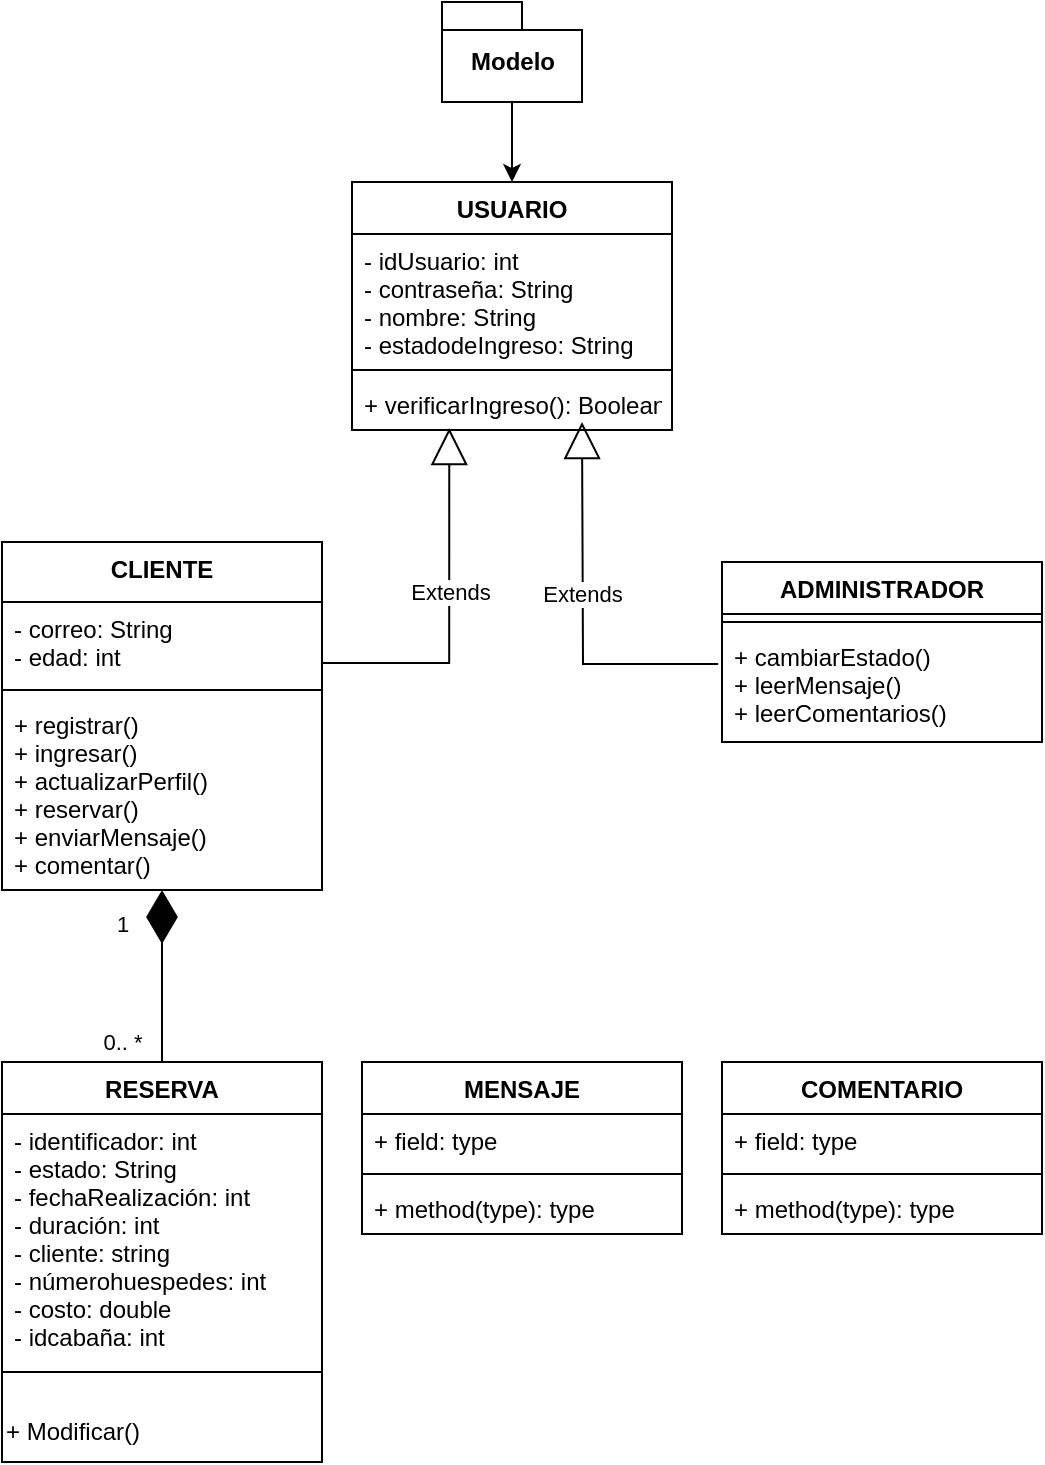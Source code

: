 <mxfile version="20.3.3" type="github">
  <diagram name="Page-1" id="c4acf3e9-155e-7222-9cf6-157b1a14988f">
    <mxGraphModel dx="1138" dy="669" grid="1" gridSize="10" guides="1" tooltips="1" connect="1" arrows="1" fold="1" page="1" pageScale="1" pageWidth="850" pageHeight="1100" background="none" math="0" shadow="0">
      <root>
        <mxCell id="0" />
        <mxCell id="1" parent="0" />
        <mxCell id="A3D3szaBf5EksVJKjazq-70" style="edgeStyle=orthogonalEdgeStyle;rounded=0;orthogonalLoop=1;jettySize=auto;html=1;entryX=0.5;entryY=0;entryDx=0;entryDy=0;" edge="1" parent="1" source="A3D3szaBf5EksVJKjazq-35" target="A3D3szaBf5EksVJKjazq-37">
          <mxGeometry relative="1" as="geometry" />
        </mxCell>
        <mxCell id="A3D3szaBf5EksVJKjazq-35" value="Modelo" style="shape=folder;fontStyle=1;spacingTop=10;tabWidth=40;tabHeight=14;tabPosition=left;html=1;" vertex="1" parent="1">
          <mxGeometry x="360" y="40" width="70" height="50" as="geometry" />
        </mxCell>
        <mxCell id="A3D3szaBf5EksVJKjazq-37" value="USUARIO" style="swimlane;fontStyle=1;align=center;verticalAlign=top;childLayout=stackLayout;horizontal=1;startSize=26;horizontalStack=0;resizeParent=1;resizeParentMax=0;resizeLast=0;collapsible=1;marginBottom=0;" vertex="1" parent="1">
          <mxGeometry x="315" y="130" width="160" height="124" as="geometry" />
        </mxCell>
        <mxCell id="A3D3szaBf5EksVJKjazq-38" value="- idUsuario: int&#xa;- contraseña: String&#xa;- nombre: String&#xa;- estadodeIngreso: String" style="text;strokeColor=none;fillColor=none;align=left;verticalAlign=top;spacingLeft=4;spacingRight=4;overflow=hidden;rotatable=0;points=[[0,0.5],[1,0.5]];portConstraint=eastwest;" vertex="1" parent="A3D3szaBf5EksVJKjazq-37">
          <mxGeometry y="26" width="160" height="64" as="geometry" />
        </mxCell>
        <mxCell id="A3D3szaBf5EksVJKjazq-39" value="" style="line;strokeWidth=1;fillColor=none;align=left;verticalAlign=middle;spacingTop=-1;spacingLeft=3;spacingRight=3;rotatable=0;labelPosition=right;points=[];portConstraint=eastwest;strokeColor=inherit;" vertex="1" parent="A3D3szaBf5EksVJKjazq-37">
          <mxGeometry y="90" width="160" height="8" as="geometry" />
        </mxCell>
        <mxCell id="A3D3szaBf5EksVJKjazq-40" value="+ verificarIngreso(): Boolean" style="text;strokeColor=none;fillColor=none;align=left;verticalAlign=top;spacingLeft=4;spacingRight=4;overflow=hidden;rotatable=0;points=[[0,0.5],[1,0.5]];portConstraint=eastwest;" vertex="1" parent="A3D3szaBf5EksVJKjazq-37">
          <mxGeometry y="98" width="160" height="26" as="geometry" />
        </mxCell>
        <mxCell id="A3D3szaBf5EksVJKjazq-41" value="CLIENTE" style="swimlane;fontStyle=1;align=center;verticalAlign=top;childLayout=stackLayout;horizontal=1;startSize=30;horizontalStack=0;resizeParent=1;resizeParentMax=0;resizeLast=0;collapsible=1;marginBottom=0;" vertex="1" parent="1">
          <mxGeometry x="140" y="310" width="160" height="174" as="geometry">
            <mxRectangle x="140" y="310" width="90" height="30" as="alternateBounds" />
          </mxGeometry>
        </mxCell>
        <mxCell id="A3D3szaBf5EksVJKjazq-42" value="- correo: String&#xa;- edad: int" style="text;strokeColor=none;fillColor=none;align=left;verticalAlign=top;spacingLeft=4;spacingRight=4;overflow=hidden;rotatable=0;points=[[0,0.5],[1,0.5]];portConstraint=eastwest;" vertex="1" parent="A3D3szaBf5EksVJKjazq-41">
          <mxGeometry y="30" width="160" height="40" as="geometry" />
        </mxCell>
        <mxCell id="A3D3szaBf5EksVJKjazq-43" value="" style="line;strokeWidth=1;fillColor=none;align=left;verticalAlign=middle;spacingTop=-1;spacingLeft=3;spacingRight=3;rotatable=0;labelPosition=right;points=[];portConstraint=eastwest;strokeColor=inherit;" vertex="1" parent="A3D3szaBf5EksVJKjazq-41">
          <mxGeometry y="70" width="160" height="8" as="geometry" />
        </mxCell>
        <mxCell id="A3D3szaBf5EksVJKjazq-44" value="+ registrar()&#xa;+ ingresar()&#xa;+ actualizarPerfil()&#xa;+ reservar()&#xa;+ enviarMensaje()&#xa;+ comentar()" style="text;strokeColor=none;fillColor=none;align=left;verticalAlign=top;spacingLeft=4;spacingRight=4;overflow=hidden;rotatable=0;points=[[0,0.5],[1,0.5]];portConstraint=eastwest;" vertex="1" parent="A3D3szaBf5EksVJKjazq-41">
          <mxGeometry y="78" width="160" height="96" as="geometry" />
        </mxCell>
        <mxCell id="A3D3szaBf5EksVJKjazq-45" value="ADMINISTRADOR" style="swimlane;fontStyle=1;align=center;verticalAlign=top;childLayout=stackLayout;horizontal=1;startSize=26;horizontalStack=0;resizeParent=1;resizeParentMax=0;resizeLast=0;collapsible=1;marginBottom=0;" vertex="1" parent="1">
          <mxGeometry x="500" y="320" width="160" height="90" as="geometry" />
        </mxCell>
        <mxCell id="A3D3szaBf5EksVJKjazq-47" value="" style="line;strokeWidth=1;fillColor=none;align=left;verticalAlign=middle;spacingTop=-1;spacingLeft=3;spacingRight=3;rotatable=0;labelPosition=right;points=[];portConstraint=eastwest;strokeColor=inherit;" vertex="1" parent="A3D3szaBf5EksVJKjazq-45">
          <mxGeometry y="26" width="160" height="8" as="geometry" />
        </mxCell>
        <mxCell id="A3D3szaBf5EksVJKjazq-48" value="+ cambiarEstado()&#xa;+ leerMensaje()&#xa;+ leerComentarios()" style="text;strokeColor=none;fillColor=none;align=left;verticalAlign=top;spacingLeft=4;spacingRight=4;overflow=hidden;rotatable=0;points=[[0,0.5],[1,0.5]];portConstraint=eastwest;" vertex="1" parent="A3D3szaBf5EksVJKjazq-45">
          <mxGeometry y="34" width="160" height="56" as="geometry" />
        </mxCell>
        <mxCell id="A3D3szaBf5EksVJKjazq-60" value="Extends" style="endArrow=block;endSize=16;endFill=0;html=1;rounded=0;exitX=1.003;exitY=0.762;exitDx=0;exitDy=0;entryX=0.304;entryY=0.962;entryDx=0;entryDy=0;edgeStyle=orthogonalEdgeStyle;entryPerimeter=0;exitPerimeter=0;" edge="1" parent="1" source="A3D3szaBf5EksVJKjazq-42" target="A3D3szaBf5EksVJKjazq-40">
          <mxGeometry x="0.094" width="160" relative="1" as="geometry">
            <mxPoint x="340" y="430" as="sourcePoint" />
            <mxPoint x="500" y="430" as="targetPoint" />
            <mxPoint as="offset" />
          </mxGeometry>
        </mxCell>
        <mxCell id="A3D3szaBf5EksVJKjazq-61" value="Extends" style="endArrow=block;endSize=16;endFill=0;html=1;rounded=0;exitX=-0.012;exitY=0.304;exitDx=0;exitDy=0;edgeStyle=orthogonalEdgeStyle;exitPerimeter=0;" edge="1" parent="1" source="A3D3szaBf5EksVJKjazq-48">
          <mxGeometry x="0.086" width="160" relative="1" as="geometry">
            <mxPoint x="500.48" y="359.008" as="sourcePoint" />
            <mxPoint x="430" y="250" as="targetPoint" />
            <mxPoint as="offset" />
          </mxGeometry>
        </mxCell>
        <mxCell id="A3D3szaBf5EksVJKjazq-62" value="RESERVA" style="swimlane;fontStyle=1;align=center;verticalAlign=top;childLayout=stackLayout;horizontal=1;startSize=26;horizontalStack=0;resizeParent=1;resizeParentMax=0;resizeLast=0;collapsible=1;marginBottom=0;" vertex="1" parent="1">
          <mxGeometry x="140" y="570" width="160" height="200" as="geometry" />
        </mxCell>
        <mxCell id="A3D3szaBf5EksVJKjazq-63" value="- identificador: int&#xa;- estado: String&#xa;- fechaRealización: int&#xa;- duración: int&#xa;- cliente: string&#xa;- númerohuespedes: int&#xa;- costo: double&#xa;- idcabaña: int" style="text;strokeColor=none;fillColor=none;align=left;verticalAlign=top;spacingLeft=4;spacingRight=4;overflow=hidden;rotatable=0;points=[[0,0.5],[1,0.5]];portConstraint=eastwest;" vertex="1" parent="A3D3szaBf5EksVJKjazq-62">
          <mxGeometry y="26" width="160" height="114" as="geometry" />
        </mxCell>
        <mxCell id="A3D3szaBf5EksVJKjazq-64" value="" style="line;strokeWidth=1;fillColor=none;align=left;verticalAlign=middle;spacingTop=-1;spacingLeft=3;spacingRight=3;rotatable=0;labelPosition=right;points=[];portConstraint=eastwest;strokeColor=inherit;" vertex="1" parent="A3D3szaBf5EksVJKjazq-62">
          <mxGeometry y="140" width="160" height="30" as="geometry" />
        </mxCell>
        <mxCell id="A3D3szaBf5EksVJKjazq-71" value="+ Modificar()" style="text;html=1;align=left;verticalAlign=middle;resizable=0;points=[];autosize=1;strokeColor=none;fillColor=none;" vertex="1" parent="A3D3szaBf5EksVJKjazq-62">
          <mxGeometry y="170" width="160" height="30" as="geometry" />
        </mxCell>
        <mxCell id="A3D3szaBf5EksVJKjazq-66" value="" style="endArrow=diamondThin;endFill=1;endSize=24;html=1;rounded=0;exitX=0.5;exitY=0;exitDx=0;exitDy=0;" edge="1" parent="1" source="A3D3szaBf5EksVJKjazq-62" target="A3D3szaBf5EksVJKjazq-44">
          <mxGeometry width="160" relative="1" as="geometry">
            <mxPoint x="350" y="510" as="sourcePoint" />
            <mxPoint x="510" y="510" as="targetPoint" />
          </mxGeometry>
        </mxCell>
        <mxCell id="A3D3szaBf5EksVJKjazq-68" value="0.. *" style="edgeLabel;html=1;align=center;verticalAlign=middle;resizable=0;points=[];" vertex="1" connectable="0" parent="A3D3szaBf5EksVJKjazq-66">
          <mxGeometry x="0.384" y="3" relative="1" as="geometry">
            <mxPoint x="-17" y="49" as="offset" />
          </mxGeometry>
        </mxCell>
        <mxCell id="A3D3szaBf5EksVJKjazq-69" value="1" style="edgeLabel;html=1;align=center;verticalAlign=middle;resizable=0;points=[];" vertex="1" connectable="0" parent="A3D3szaBf5EksVJKjazq-66">
          <mxGeometry x="0.608" relative="1" as="geometry">
            <mxPoint x="-20" as="offset" />
          </mxGeometry>
        </mxCell>
        <mxCell id="A3D3szaBf5EksVJKjazq-73" value="MENSAJE" style="swimlane;fontStyle=1;align=center;verticalAlign=top;childLayout=stackLayout;horizontal=1;startSize=26;horizontalStack=0;resizeParent=1;resizeParentMax=0;resizeLast=0;collapsible=1;marginBottom=0;" vertex="1" parent="1">
          <mxGeometry x="320" y="570" width="160" height="86" as="geometry" />
        </mxCell>
        <mxCell id="A3D3szaBf5EksVJKjazq-74" value="+ field: type" style="text;strokeColor=none;fillColor=none;align=left;verticalAlign=top;spacingLeft=4;spacingRight=4;overflow=hidden;rotatable=0;points=[[0,0.5],[1,0.5]];portConstraint=eastwest;" vertex="1" parent="A3D3szaBf5EksVJKjazq-73">
          <mxGeometry y="26" width="160" height="26" as="geometry" />
        </mxCell>
        <mxCell id="A3D3szaBf5EksVJKjazq-75" value="" style="line;strokeWidth=1;fillColor=none;align=left;verticalAlign=middle;spacingTop=-1;spacingLeft=3;spacingRight=3;rotatable=0;labelPosition=right;points=[];portConstraint=eastwest;strokeColor=inherit;" vertex="1" parent="A3D3szaBf5EksVJKjazq-73">
          <mxGeometry y="52" width="160" height="8" as="geometry" />
        </mxCell>
        <mxCell id="A3D3szaBf5EksVJKjazq-76" value="+ method(type): type" style="text;strokeColor=none;fillColor=none;align=left;verticalAlign=top;spacingLeft=4;spacingRight=4;overflow=hidden;rotatable=0;points=[[0,0.5],[1,0.5]];portConstraint=eastwest;" vertex="1" parent="A3D3szaBf5EksVJKjazq-73">
          <mxGeometry y="60" width="160" height="26" as="geometry" />
        </mxCell>
        <mxCell id="A3D3szaBf5EksVJKjazq-77" value="COMENTARIO" style="swimlane;fontStyle=1;align=center;verticalAlign=top;childLayout=stackLayout;horizontal=1;startSize=26;horizontalStack=0;resizeParent=1;resizeParentMax=0;resizeLast=0;collapsible=1;marginBottom=0;" vertex="1" parent="1">
          <mxGeometry x="500" y="570" width="160" height="86" as="geometry" />
        </mxCell>
        <mxCell id="A3D3szaBf5EksVJKjazq-78" value="+ field: type" style="text;strokeColor=none;fillColor=none;align=left;verticalAlign=top;spacingLeft=4;spacingRight=4;overflow=hidden;rotatable=0;points=[[0,0.5],[1,0.5]];portConstraint=eastwest;" vertex="1" parent="A3D3szaBf5EksVJKjazq-77">
          <mxGeometry y="26" width="160" height="26" as="geometry" />
        </mxCell>
        <mxCell id="A3D3szaBf5EksVJKjazq-79" value="" style="line;strokeWidth=1;fillColor=none;align=left;verticalAlign=middle;spacingTop=-1;spacingLeft=3;spacingRight=3;rotatable=0;labelPosition=right;points=[];portConstraint=eastwest;strokeColor=inherit;" vertex="1" parent="A3D3szaBf5EksVJKjazq-77">
          <mxGeometry y="52" width="160" height="8" as="geometry" />
        </mxCell>
        <mxCell id="A3D3szaBf5EksVJKjazq-80" value="+ method(type): type" style="text;strokeColor=none;fillColor=none;align=left;verticalAlign=top;spacingLeft=4;spacingRight=4;overflow=hidden;rotatable=0;points=[[0,0.5],[1,0.5]];portConstraint=eastwest;" vertex="1" parent="A3D3szaBf5EksVJKjazq-77">
          <mxGeometry y="60" width="160" height="26" as="geometry" />
        </mxCell>
      </root>
    </mxGraphModel>
  </diagram>
</mxfile>
